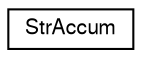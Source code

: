 digraph "Graphical Class Hierarchy"
{
  edge [fontname="FreeSans",fontsize="10",labelfontname="FreeSans",labelfontsize="10"];
  node [fontname="FreeSans",fontsize="10",shape=record];
  rankdir="LR";
  Node0 [label="StrAccum",height=0.2,width=0.4,color="black", fillcolor="white", style="filled",URL="$structStrAccum.html"];
}
